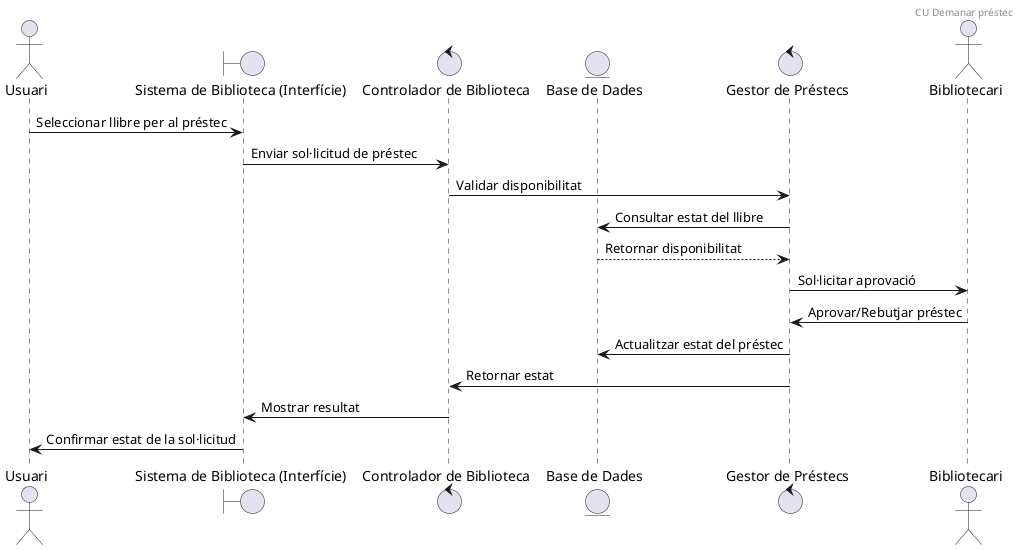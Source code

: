 @startuml
header CU Demanar préstec

actor Usuari
boundary "Sistema de Biblioteca (Interfície)" as UI
control "Controlador de Biblioteca" as Control
entity "Base de Dades" as DB
control "Gestor de Préstecs" as Gestor
actor Bibliotecari

Usuari -> UI: Seleccionar llibre per al préstec
UI -> Control: Enviar sol·licitud de préstec
Control -> Gestor: Validar disponibilitat
Gestor -> DB: Consultar estat del llibre
DB --> Gestor: Retornar disponibilitat
Gestor -> Bibliotecari: Sol·licitar aprovació
Bibliotecari -> Gestor: Aprovar/Rebutjar préstec
Gestor -> DB: Actualitzar estat del préstec
Gestor -> Control: Retornar estat
Control -> UI: Mostrar resultat
UI -> Usuari: Confirmar estat de la sol·licitud
@enduml